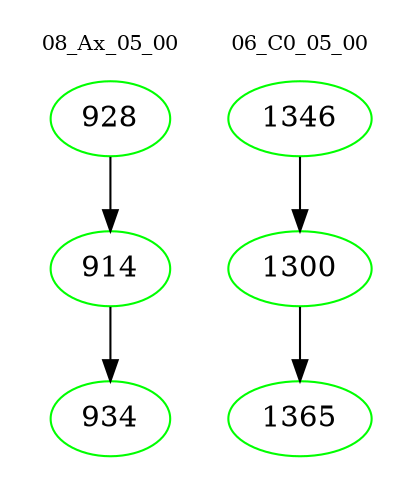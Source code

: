 digraph{
subgraph cluster_0 {
color = white
label = "08_Ax_05_00";
fontsize=10;
T0_928 [label="928", color="green"]
T0_928 -> T0_914 [color="black"]
T0_914 [label="914", color="green"]
T0_914 -> T0_934 [color="black"]
T0_934 [label="934", color="green"]
}
subgraph cluster_1 {
color = white
label = "06_C0_05_00";
fontsize=10;
T1_1346 [label="1346", color="green"]
T1_1346 -> T1_1300 [color="black"]
T1_1300 [label="1300", color="green"]
T1_1300 -> T1_1365 [color="black"]
T1_1365 [label="1365", color="green"]
}
}
